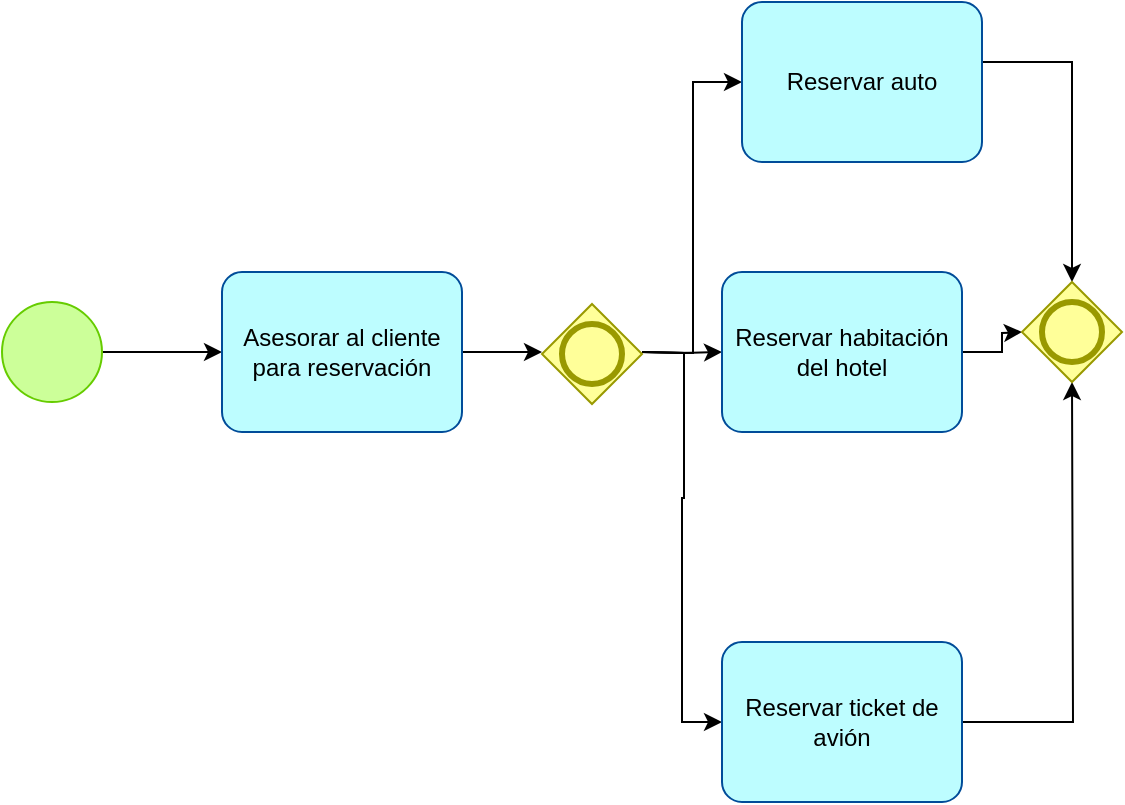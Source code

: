 <mxfile version="20.8.16" type="device"><diagram name="Page-1" id="sKmfst0jwgU7ACIKxavW"><mxGraphModel dx="1122" dy="688" grid="1" gridSize="10" guides="1" tooltips="1" connect="1" arrows="1" fold="1" page="1" pageScale="1" pageWidth="850" pageHeight="1100" math="0" shadow="0"><root><mxCell id="0"/><mxCell id="1" parent="0"/><mxCell id="YgLQtzVL5zIEviv3QV4a-3" style="edgeStyle=orthogonalEdgeStyle;rounded=0;orthogonalLoop=1;jettySize=auto;html=1;entryX=0;entryY=0.5;entryDx=0;entryDy=0;entryPerimeter=0;" edge="1" parent="1" source="YgLQtzVL5zIEviv3QV4a-1" target="YgLQtzVL5zIEviv3QV4a-2"><mxGeometry relative="1" as="geometry"/></mxCell><mxCell id="YgLQtzVL5zIEviv3QV4a-1" value="" style="points=[[0.145,0.145,0],[0.5,0,0],[0.855,0.145,0],[1,0.5,0],[0.855,0.855,0],[0.5,1,0],[0.145,0.855,0],[0,0.5,0]];shape=mxgraph.bpmn.event;html=1;verticalLabelPosition=bottom;labelBackgroundColor=#ffffff;verticalAlign=top;align=center;perimeter=ellipsePerimeter;outlineConnect=0;aspect=fixed;outline=standard;symbol=general;strokeColor=#66CC00;fillColor=#CCFF99;" vertex="1" parent="1"><mxGeometry x="40" y="180" width="50" height="50" as="geometry"/></mxCell><mxCell id="YgLQtzVL5zIEviv3QV4a-5" style="edgeStyle=orthogonalEdgeStyle;rounded=0;orthogonalLoop=1;jettySize=auto;html=1;entryX=0;entryY=0.5;entryDx=0;entryDy=0;entryPerimeter=0;" edge="1" parent="1" source="YgLQtzVL5zIEviv3QV4a-2"><mxGeometry relative="1" as="geometry"><mxPoint x="310" y="205" as="targetPoint"/></mxGeometry></mxCell><mxCell id="YgLQtzVL5zIEviv3QV4a-2" value="Asesorar al cliente para reservación" style="points=[[0.25,0,0],[0.5,0,0],[0.75,0,0],[1,0.25,0],[1,0.5,0],[1,0.75,0],[0.75,1,0],[0.5,1,0],[0.25,1,0],[0,0.75,0],[0,0.5,0],[0,0.25,0]];shape=mxgraph.bpmn.task;whiteSpace=wrap;rectStyle=rounded;size=10;html=1;taskMarker=abstract;strokeColor=#004C99;fillColor=#BDFDFF;" vertex="1" parent="1"><mxGeometry x="150" y="165" width="120" height="80" as="geometry"/></mxCell><mxCell id="YgLQtzVL5zIEviv3QV4a-9" style="edgeStyle=orthogonalEdgeStyle;rounded=0;orthogonalLoop=1;jettySize=auto;html=1;entryX=0;entryY=0.5;entryDx=0;entryDy=0;entryPerimeter=0;" edge="1" parent="1" target="YgLQtzVL5zIEviv3QV4a-8"><mxGeometry relative="1" as="geometry"><mxPoint x="360" y="205" as="sourcePoint"/></mxGeometry></mxCell><mxCell id="YgLQtzVL5zIEviv3QV4a-10" style="edgeStyle=orthogonalEdgeStyle;rounded=0;orthogonalLoop=1;jettySize=auto;html=1;entryX=0;entryY=0.5;entryDx=0;entryDy=0;entryPerimeter=0;" edge="1" parent="1" target="YgLQtzVL5zIEviv3QV4a-7"><mxGeometry relative="1" as="geometry"><mxPoint x="360" y="205" as="sourcePoint"/></mxGeometry></mxCell><mxCell id="YgLQtzVL5zIEviv3QV4a-12" style="edgeStyle=orthogonalEdgeStyle;rounded=0;orthogonalLoop=1;jettySize=auto;html=1;entryX=0.5;entryY=1;entryDx=0;entryDy=0;entryPerimeter=0;" edge="1" parent="1" source="YgLQtzVL5zIEviv3QV4a-7"><mxGeometry relative="1" as="geometry"><mxPoint x="575" y="220" as="targetPoint"/></mxGeometry></mxCell><mxCell id="YgLQtzVL5zIEviv3QV4a-7" value="Reservar ticket de avión" style="points=[[0.25,0,0],[0.5,0,0],[0.75,0,0],[1,0.25,0],[1,0.5,0],[1,0.75,0],[0.75,1,0],[0.5,1,0],[0.25,1,0],[0,0.75,0],[0,0.5,0],[0,0.25,0]];shape=mxgraph.bpmn.task;whiteSpace=wrap;rectStyle=rounded;size=10;html=1;taskMarker=abstract;strokeColor=#004C99;fillColor=#BDFDFF;" vertex="1" parent="1"><mxGeometry x="400" y="350" width="120" height="80" as="geometry"/></mxCell><mxCell id="YgLQtzVL5zIEviv3QV4a-11" style="edgeStyle=orthogonalEdgeStyle;rounded=0;orthogonalLoop=1;jettySize=auto;html=1;entryX=0.5;entryY=0;entryDx=0;entryDy=0;entryPerimeter=0;" edge="1" parent="1" source="YgLQtzVL5zIEviv3QV4a-8"><mxGeometry relative="1" as="geometry"><mxPoint x="575" y="170" as="targetPoint"/><Array as="points"><mxPoint x="575" y="60"/></Array></mxGeometry></mxCell><mxCell id="YgLQtzVL5zIEviv3QV4a-8" value="Reservar auto" style="points=[[0.25,0,0],[0.5,0,0],[0.75,0,0],[1,0.25,0],[1,0.5,0],[1,0.75,0],[0.75,1,0],[0.5,1,0],[0.25,1,0],[0,0.75,0],[0,0.5,0],[0,0.25,0]];shape=mxgraph.bpmn.task;whiteSpace=wrap;rectStyle=rounded;size=10;html=1;taskMarker=abstract;strokeColor=#004C99;fillColor=#BDFDFF;" vertex="1" parent="1"><mxGeometry x="410" y="30" width="120" height="80" as="geometry"/></mxCell><mxCell id="YgLQtzVL5zIEviv3QV4a-16" style="edgeStyle=orthogonalEdgeStyle;rounded=0;orthogonalLoop=1;jettySize=auto;html=1;" edge="1" parent="1" target="YgLQtzVL5zIEviv3QV4a-15"><mxGeometry relative="1" as="geometry"><mxPoint x="360" y="205" as="sourcePoint"/></mxGeometry></mxCell><mxCell id="YgLQtzVL5zIEviv3QV4a-17" style="edgeStyle=orthogonalEdgeStyle;rounded=0;orthogonalLoop=1;jettySize=auto;html=1;entryX=0;entryY=0.5;entryDx=0;entryDy=0;entryPerimeter=0;" edge="1" parent="1" source="YgLQtzVL5zIEviv3QV4a-15"><mxGeometry relative="1" as="geometry"><mxPoint x="550" y="195" as="targetPoint"/></mxGeometry></mxCell><mxCell id="YgLQtzVL5zIEviv3QV4a-15" value="Reservar habitación del hotel" style="points=[[0.25,0,0],[0.5,0,0],[0.75,0,0],[1,0.25,0],[1,0.5,0],[1,0.75,0],[0.75,1,0],[0.5,1,0],[0.25,1,0],[0,0.75,0],[0,0.5,0],[0,0.25,0]];shape=mxgraph.bpmn.task;whiteSpace=wrap;rectStyle=rounded;size=10;html=1;taskMarker=abstract;strokeColor=#004C99;fillColor=#BDFDFF;" vertex="1" parent="1"><mxGeometry x="400" y="165" width="120" height="80" as="geometry"/></mxCell><mxCell id="YgLQtzVL5zIEviv3QV4a-18" value="" style="points=[[0.25,0.25,0],[0.5,0,0],[0.75,0.25,0],[1,0.5,0],[0.75,0.75,0],[0.5,1,0],[0.25,0.75,0],[0,0.5,0]];shape=mxgraph.bpmn.gateway2;html=1;verticalLabelPosition=bottom;labelBackgroundColor=#ffffff;verticalAlign=top;align=center;perimeter=rhombusPerimeter;outlineConnect=0;outline=end;symbol=general;strokeColor=#999900;fillColor=#FFFF99;" vertex="1" parent="1"><mxGeometry x="310" y="181" width="50" height="50" as="geometry"/></mxCell><mxCell id="YgLQtzVL5zIEviv3QV4a-19" value="" style="points=[[0.25,0.25,0],[0.5,0,0],[0.75,0.25,0],[1,0.5,0],[0.75,0.75,0],[0.5,1,0],[0.25,0.75,0],[0,0.5,0]];shape=mxgraph.bpmn.gateway2;html=1;verticalLabelPosition=bottom;labelBackgroundColor=#ffffff;verticalAlign=top;align=center;perimeter=rhombusPerimeter;outlineConnect=0;outline=end;symbol=general;strokeColor=#999900;fillColor=#FFFF99;" vertex="1" parent="1"><mxGeometry x="550" y="170" width="50" height="50" as="geometry"/></mxCell></root></mxGraphModel></diagram></mxfile>